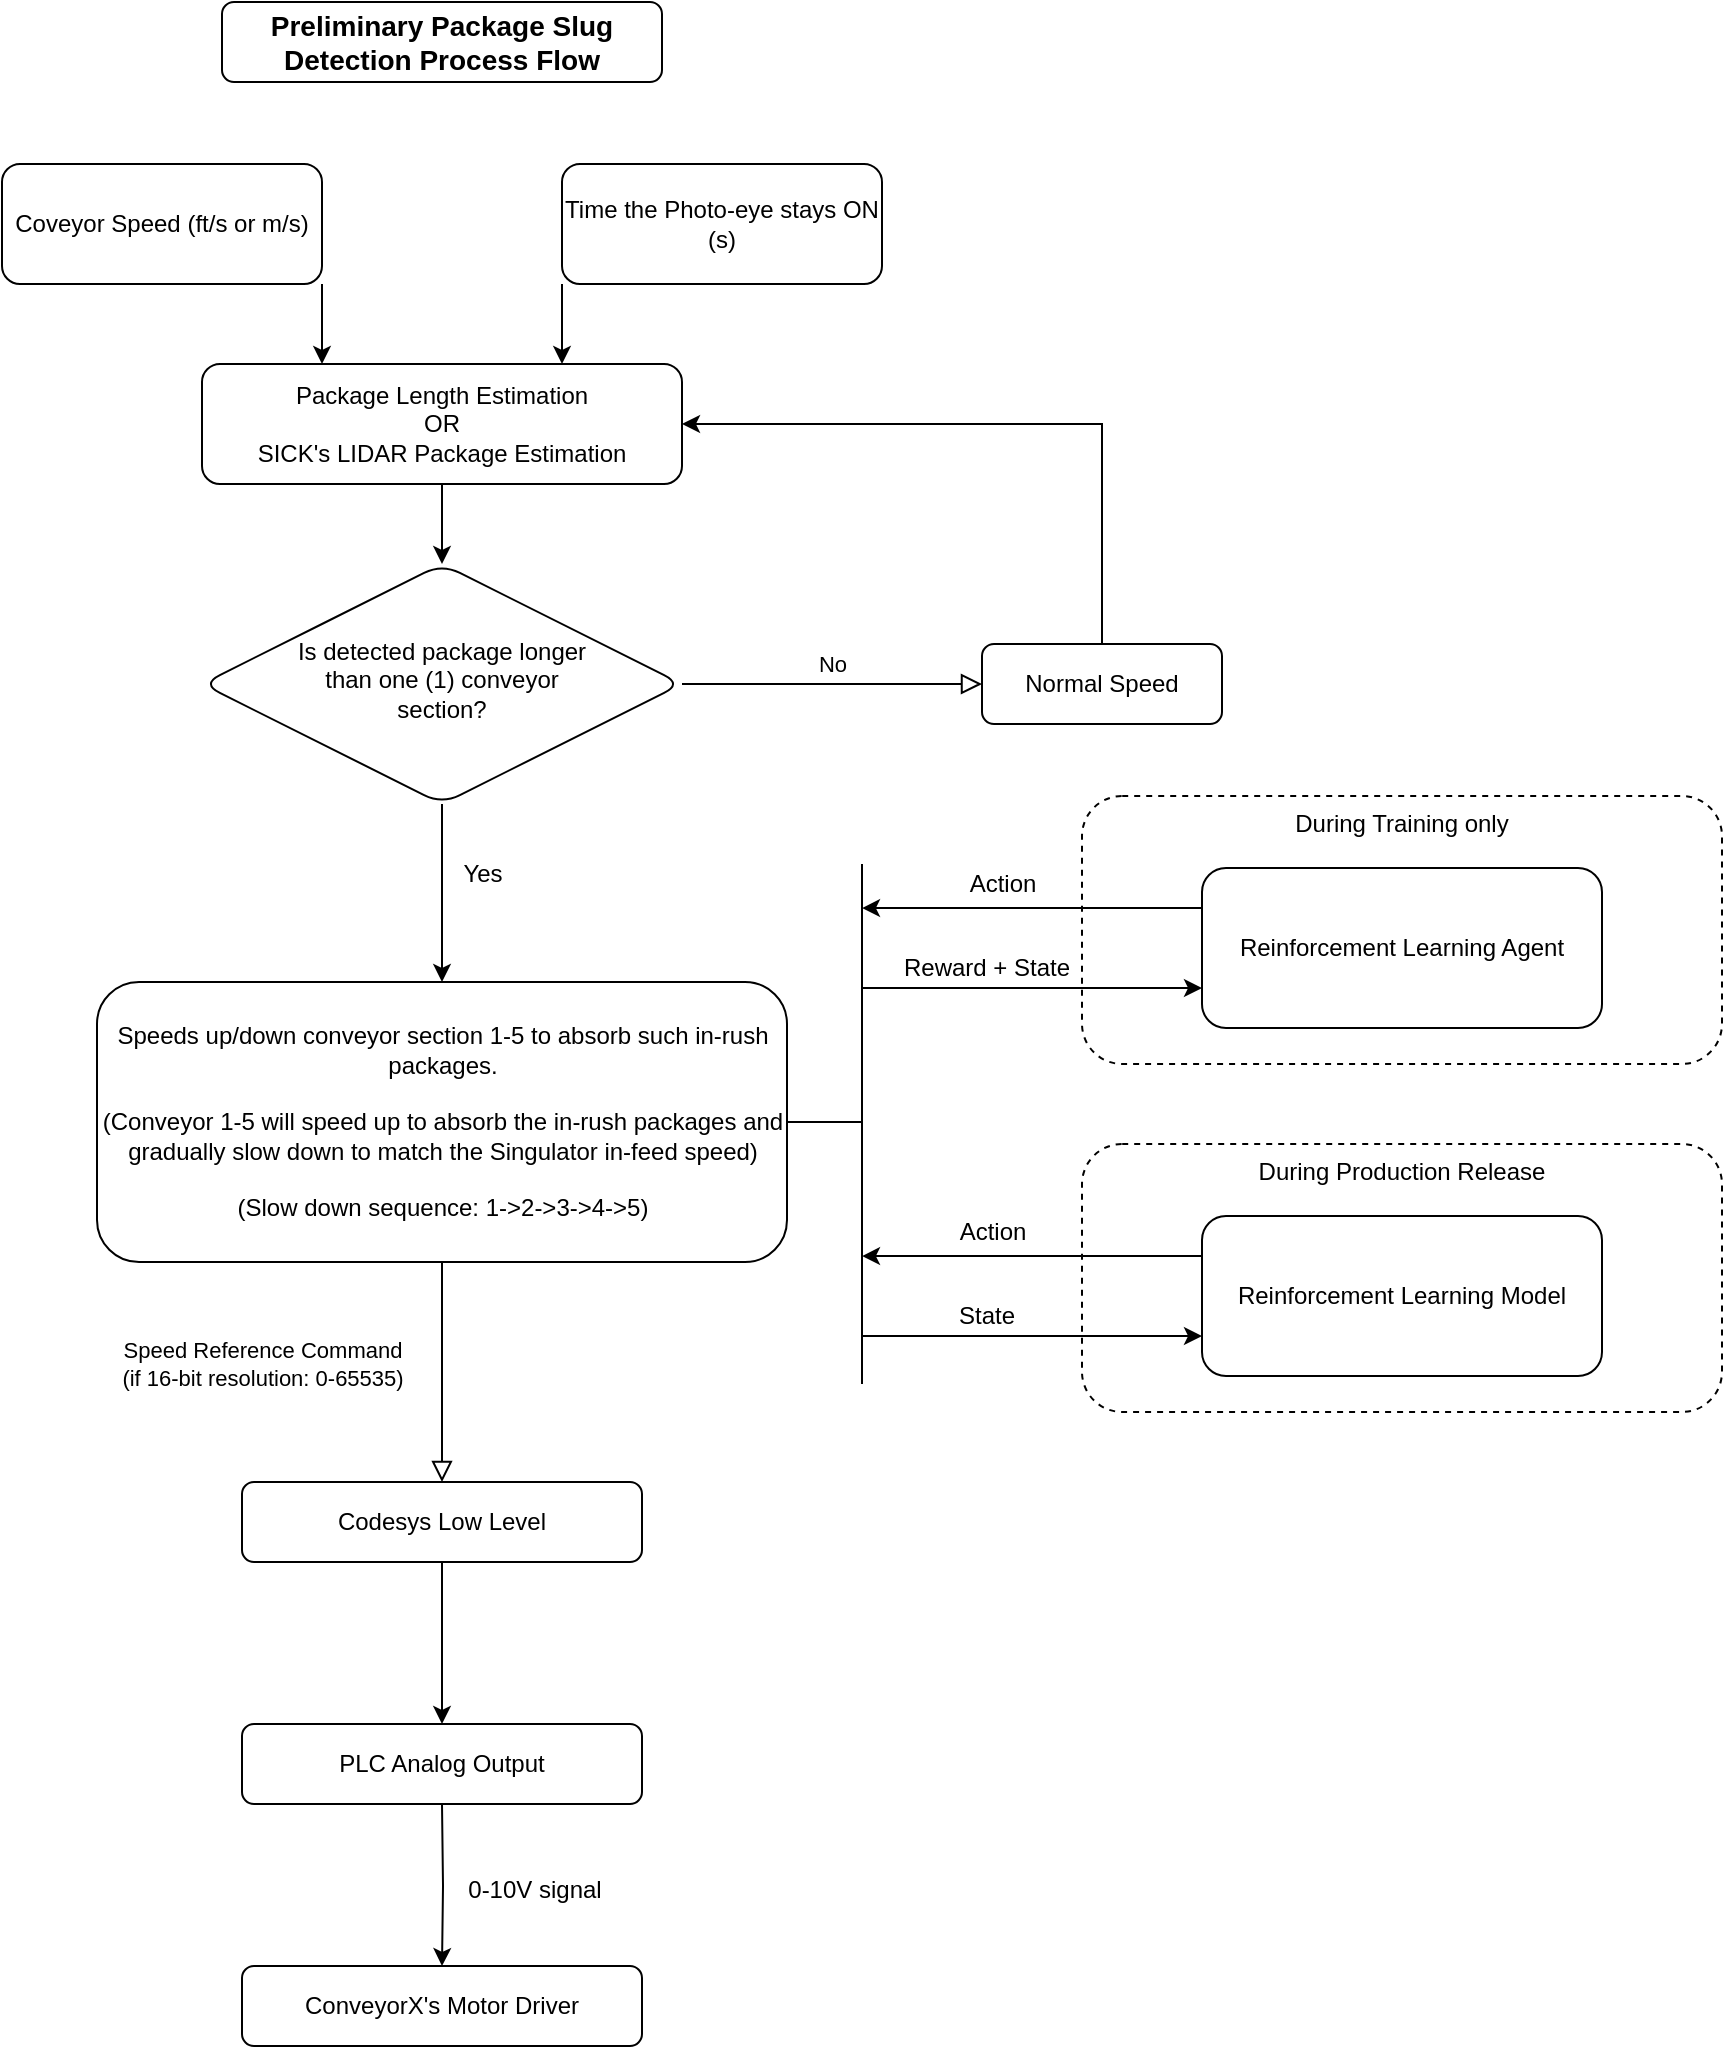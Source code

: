 <mxfile version="21.3.6" type="github">
  <diagram id="C5RBs43oDa-KdzZeNtuy" name="Page-1">
    <mxGraphModel dx="913" dy="492" grid="1" gridSize="10" guides="1" tooltips="1" connect="1" arrows="1" fold="1" page="1" pageScale="1" pageWidth="827" pageHeight="1169" math="0" shadow="0">
      <root>
        <mxCell id="WIyWlLk6GJQsqaUBKTNV-0" />
        <mxCell id="WIyWlLk6GJQsqaUBKTNV-1" parent="WIyWlLk6GJQsqaUBKTNV-0" />
        <mxCell id="IPmdnVgpw8FMhHxxdNhb-17" value="During Training only" style="rounded=1;whiteSpace=wrap;html=1;dashed=1;labelPosition=center;verticalLabelPosition=middle;align=center;verticalAlign=top;" vertex="1" parent="WIyWlLk6GJQsqaUBKTNV-1">
          <mxGeometry x="540" y="436" width="320" height="134" as="geometry" />
        </mxCell>
        <mxCell id="WIyWlLk6GJQsqaUBKTNV-3" value="&lt;b&gt;&lt;font style=&quot;font-size: 14px;&quot;&gt;Preliminary Package Slug Detection Process Flow&lt;/font&gt;&lt;/b&gt;" style="rounded=1;whiteSpace=wrap;html=1;fontSize=12;glass=0;strokeWidth=1;shadow=0;" parent="WIyWlLk6GJQsqaUBKTNV-1" vertex="1">
          <mxGeometry x="110" y="39" width="220" height="40" as="geometry" />
        </mxCell>
        <mxCell id="WIyWlLk6GJQsqaUBKTNV-5" value="No" style="edgeStyle=orthogonalEdgeStyle;rounded=0;html=1;jettySize=auto;orthogonalLoop=1;fontSize=11;endArrow=block;endFill=0;endSize=8;strokeWidth=1;shadow=0;labelBackgroundColor=none;" parent="WIyWlLk6GJQsqaUBKTNV-1" source="WIyWlLk6GJQsqaUBKTNV-6" target="WIyWlLk6GJQsqaUBKTNV-7" edge="1">
          <mxGeometry y="10" relative="1" as="geometry">
            <mxPoint as="offset" />
          </mxGeometry>
        </mxCell>
        <mxCell id="IPmdnVgpw8FMhHxxdNhb-10" style="edgeStyle=orthogonalEdgeStyle;rounded=0;orthogonalLoop=1;jettySize=auto;html=1;entryX=0.5;entryY=0;entryDx=0;entryDy=0;" edge="1" parent="WIyWlLk6GJQsqaUBKTNV-1" source="WIyWlLk6GJQsqaUBKTNV-6" target="IPmdnVgpw8FMhHxxdNhb-13">
          <mxGeometry relative="1" as="geometry">
            <mxPoint x="220" y="510" as="targetPoint" />
          </mxGeometry>
        </mxCell>
        <mxCell id="WIyWlLk6GJQsqaUBKTNV-6" value="&lt;blockquote&gt;Is detected package longer than one (1) conveyor section?&lt;/blockquote&gt;" style="rhombus;whiteSpace=wrap;html=1;shadow=0;fontFamily=Helvetica;fontSize=12;align=center;strokeWidth=1;spacing=6;spacingTop=-4;rounded=1;" parent="WIyWlLk6GJQsqaUBKTNV-1" vertex="1">
          <mxGeometry x="100" y="320" width="240" height="120" as="geometry" />
        </mxCell>
        <mxCell id="IPmdnVgpw8FMhHxxdNhb-12" style="edgeStyle=orthogonalEdgeStyle;rounded=0;orthogonalLoop=1;jettySize=auto;html=1;entryX=1;entryY=0.5;entryDx=0;entryDy=0;" edge="1" parent="WIyWlLk6GJQsqaUBKTNV-1" source="WIyWlLk6GJQsqaUBKTNV-7" target="IPmdnVgpw8FMhHxxdNhb-6">
          <mxGeometry relative="1" as="geometry">
            <Array as="points">
              <mxPoint x="550" y="250" />
            </Array>
          </mxGeometry>
        </mxCell>
        <mxCell id="WIyWlLk6GJQsqaUBKTNV-7" value="Normal Speed" style="rounded=1;whiteSpace=wrap;html=1;fontSize=12;glass=0;strokeWidth=1;shadow=0;" parent="WIyWlLk6GJQsqaUBKTNV-1" vertex="1">
          <mxGeometry x="490" y="360" width="120" height="40" as="geometry" />
        </mxCell>
        <mxCell id="WIyWlLk6GJQsqaUBKTNV-8" value="Speed Reference Command &lt;br&gt;(if 16-bit resolution: 0-65535)" style="rounded=0;html=1;jettySize=auto;orthogonalLoop=1;fontSize=11;endArrow=block;endFill=0;endSize=8;strokeWidth=1;shadow=0;labelBackgroundColor=none;edgeStyle=orthogonalEdgeStyle;entryX=0.5;entryY=0;entryDx=0;entryDy=0;exitX=0.5;exitY=1;exitDx=0;exitDy=0;" parent="WIyWlLk6GJQsqaUBKTNV-1" source="IPmdnVgpw8FMhHxxdNhb-13" target="WIyWlLk6GJQsqaUBKTNV-11" edge="1">
          <mxGeometry x="-0.073" y="-90" relative="1" as="geometry">
            <mxPoint as="offset" />
            <mxPoint x="220" y="610" as="sourcePoint" />
            <mxPoint x="220" y="680" as="targetPoint" />
          </mxGeometry>
        </mxCell>
        <mxCell id="IPmdnVgpw8FMhHxxdNhb-37" style="edgeStyle=orthogonalEdgeStyle;rounded=0;orthogonalLoop=1;jettySize=auto;html=1;" edge="1" parent="WIyWlLk6GJQsqaUBKTNV-1" source="WIyWlLk6GJQsqaUBKTNV-11" target="IPmdnVgpw8FMhHxxdNhb-36">
          <mxGeometry relative="1" as="geometry" />
        </mxCell>
        <mxCell id="WIyWlLk6GJQsqaUBKTNV-11" value="Codesys Low Level" style="rounded=1;whiteSpace=wrap;html=1;fontSize=12;glass=0;strokeWidth=1;shadow=0;" parent="WIyWlLk6GJQsqaUBKTNV-1" vertex="1">
          <mxGeometry x="120" y="779" width="200" height="40" as="geometry" />
        </mxCell>
        <mxCell id="IPmdnVgpw8FMhHxxdNhb-8" style="edgeStyle=orthogonalEdgeStyle;rounded=0;orthogonalLoop=1;jettySize=auto;html=1;exitX=1;exitY=1;exitDx=0;exitDy=0;entryX=0.25;entryY=0;entryDx=0;entryDy=0;" edge="1" parent="WIyWlLk6GJQsqaUBKTNV-1" source="IPmdnVgpw8FMhHxxdNhb-1" target="IPmdnVgpw8FMhHxxdNhb-6">
          <mxGeometry relative="1" as="geometry" />
        </mxCell>
        <mxCell id="IPmdnVgpw8FMhHxxdNhb-1" value="Coveyor Speed (ft/s or m/s)" style="rounded=1;whiteSpace=wrap;html=1;fontSize=12;glass=0;strokeWidth=1;shadow=0;" vertex="1" parent="WIyWlLk6GJQsqaUBKTNV-1">
          <mxGeometry y="120" width="160" height="60" as="geometry" />
        </mxCell>
        <mxCell id="IPmdnVgpw8FMhHxxdNhb-7" style="edgeStyle=orthogonalEdgeStyle;rounded=0;orthogonalLoop=1;jettySize=auto;html=1;exitX=0;exitY=1;exitDx=0;exitDy=0;entryX=0.75;entryY=0;entryDx=0;entryDy=0;" edge="1" parent="WIyWlLk6GJQsqaUBKTNV-1" source="IPmdnVgpw8FMhHxxdNhb-2" target="IPmdnVgpw8FMhHxxdNhb-6">
          <mxGeometry relative="1" as="geometry" />
        </mxCell>
        <mxCell id="IPmdnVgpw8FMhHxxdNhb-2" value="Time the Photo-eye stays ON&lt;br&gt;(s)" style="rounded=1;whiteSpace=wrap;html=1;fontSize=12;glass=0;strokeWidth=1;shadow=0;" vertex="1" parent="WIyWlLk6GJQsqaUBKTNV-1">
          <mxGeometry x="280" y="120" width="160" height="60" as="geometry" />
        </mxCell>
        <mxCell id="IPmdnVgpw8FMhHxxdNhb-9" style="edgeStyle=orthogonalEdgeStyle;rounded=0;orthogonalLoop=1;jettySize=auto;html=1;exitX=0.5;exitY=1;exitDx=0;exitDy=0;" edge="1" parent="WIyWlLk6GJQsqaUBKTNV-1" source="IPmdnVgpw8FMhHxxdNhb-6" target="WIyWlLk6GJQsqaUBKTNV-6">
          <mxGeometry relative="1" as="geometry" />
        </mxCell>
        <mxCell id="IPmdnVgpw8FMhHxxdNhb-6" value="Package Length Estimation&lt;br&gt;OR&lt;br&gt;SICK&#39;s LIDAR Package Estimation" style="rounded=1;whiteSpace=wrap;html=1;fontSize=12;glass=0;strokeWidth=1;shadow=0;" vertex="1" parent="WIyWlLk6GJQsqaUBKTNV-1">
          <mxGeometry x="100" y="220" width="240" height="60" as="geometry" />
        </mxCell>
        <mxCell id="IPmdnVgpw8FMhHxxdNhb-11" value="Yes" style="text;html=1;align=center;verticalAlign=middle;resizable=0;points=[];autosize=1;strokeColor=none;fillColor=none;" vertex="1" parent="WIyWlLk6GJQsqaUBKTNV-1">
          <mxGeometry x="220" y="460" width="40" height="30" as="geometry" />
        </mxCell>
        <mxCell id="IPmdnVgpw8FMhHxxdNhb-13" value="Speeds up/down conveyor section 1-5 to absorb such in-rush packages.&lt;br&gt;&lt;br&gt;&lt;div&gt;(Conveyor 1-5 will speed up to absorb the in-rush packages and gradually slow down to match the Singulator in-feed speed)&lt;/div&gt;&lt;div&gt;&lt;br&gt;&lt;/div&gt;&lt;div&gt;(Slow down sequence: 1-&amp;gt;2-&amp;gt;3-&amp;gt;4-&amp;gt;5)&lt;br&gt;&lt;/div&gt;" style="rounded=1;whiteSpace=wrap;html=1;fontSize=12;glass=0;strokeWidth=1;shadow=0;" vertex="1" parent="WIyWlLk6GJQsqaUBKTNV-1">
          <mxGeometry x="47.5" y="529" width="345" height="140" as="geometry" />
        </mxCell>
        <mxCell id="IPmdnVgpw8FMhHxxdNhb-18" style="edgeStyle=orthogonalEdgeStyle;rounded=0;orthogonalLoop=1;jettySize=auto;html=1;exitX=0;exitY=0.25;exitDx=0;exitDy=0;" edge="1" parent="WIyWlLk6GJQsqaUBKTNV-1" source="IPmdnVgpw8FMhHxxdNhb-15">
          <mxGeometry relative="1" as="geometry">
            <mxPoint x="430" y="492.053" as="targetPoint" />
          </mxGeometry>
        </mxCell>
        <mxCell id="IPmdnVgpw8FMhHxxdNhb-20" style="edgeStyle=orthogonalEdgeStyle;rounded=0;orthogonalLoop=1;jettySize=auto;html=1;exitX=0;exitY=0.75;exitDx=0;exitDy=0;startArrow=classic;startFill=1;endArrow=none;endFill=0;" edge="1" parent="WIyWlLk6GJQsqaUBKTNV-1" source="IPmdnVgpw8FMhHxxdNhb-15">
          <mxGeometry relative="1" as="geometry">
            <mxPoint x="430" y="532.053" as="targetPoint" />
          </mxGeometry>
        </mxCell>
        <mxCell id="IPmdnVgpw8FMhHxxdNhb-15" value="Reinforcement Learning Agent" style="rounded=1;whiteSpace=wrap;html=1;fontSize=12;glass=0;strokeWidth=1;shadow=0;" vertex="1" parent="WIyWlLk6GJQsqaUBKTNV-1">
          <mxGeometry x="600" y="472" width="200" height="80" as="geometry" />
        </mxCell>
        <mxCell id="IPmdnVgpw8FMhHxxdNhb-19" value="&lt;div&gt;Action&lt;/div&gt;" style="text;html=1;align=center;verticalAlign=middle;resizable=0;points=[];autosize=1;strokeColor=none;fillColor=none;" vertex="1" parent="WIyWlLk6GJQsqaUBKTNV-1">
          <mxGeometry x="470" y="465" width="60" height="30" as="geometry" />
        </mxCell>
        <mxCell id="IPmdnVgpw8FMhHxxdNhb-21" value="Reward + State" style="text;html=1;align=center;verticalAlign=middle;resizable=0;points=[];autosize=1;strokeColor=none;fillColor=none;" vertex="1" parent="WIyWlLk6GJQsqaUBKTNV-1">
          <mxGeometry x="437" y="507" width="110" height="30" as="geometry" />
        </mxCell>
        <mxCell id="IPmdnVgpw8FMhHxxdNhb-28" value="During Production Release" style="rounded=1;whiteSpace=wrap;html=1;dashed=1;labelPosition=center;verticalLabelPosition=middle;align=center;verticalAlign=top;" vertex="1" parent="WIyWlLk6GJQsqaUBKTNV-1">
          <mxGeometry x="540" y="610" width="320" height="134" as="geometry" />
        </mxCell>
        <mxCell id="IPmdnVgpw8FMhHxxdNhb-29" style="edgeStyle=orthogonalEdgeStyle;rounded=0;orthogonalLoop=1;jettySize=auto;html=1;exitX=0;exitY=0.25;exitDx=0;exitDy=0;" edge="1" parent="WIyWlLk6GJQsqaUBKTNV-1" source="IPmdnVgpw8FMhHxxdNhb-31">
          <mxGeometry relative="1" as="geometry">
            <mxPoint x="430" y="666.053" as="targetPoint" />
          </mxGeometry>
        </mxCell>
        <mxCell id="IPmdnVgpw8FMhHxxdNhb-30" style="edgeStyle=orthogonalEdgeStyle;rounded=0;orthogonalLoop=1;jettySize=auto;html=1;exitX=0;exitY=0.75;exitDx=0;exitDy=0;startArrow=classic;startFill=1;endArrow=none;endFill=0;" edge="1" parent="WIyWlLk6GJQsqaUBKTNV-1" source="IPmdnVgpw8FMhHxxdNhb-31">
          <mxGeometry relative="1" as="geometry">
            <mxPoint x="430" y="706.053" as="targetPoint" />
          </mxGeometry>
        </mxCell>
        <mxCell id="IPmdnVgpw8FMhHxxdNhb-31" value="Reinforcement Learning Model" style="rounded=1;whiteSpace=wrap;html=1;fontSize=12;glass=0;strokeWidth=1;shadow=0;" vertex="1" parent="WIyWlLk6GJQsqaUBKTNV-1">
          <mxGeometry x="600" y="646" width="200" height="80" as="geometry" />
        </mxCell>
        <mxCell id="IPmdnVgpw8FMhHxxdNhb-32" value="&lt;div&gt;Action&lt;/div&gt;" style="text;html=1;align=center;verticalAlign=middle;resizable=0;points=[];autosize=1;strokeColor=none;fillColor=none;" vertex="1" parent="WIyWlLk6GJQsqaUBKTNV-1">
          <mxGeometry x="465" y="639" width="60" height="30" as="geometry" />
        </mxCell>
        <mxCell id="IPmdnVgpw8FMhHxxdNhb-33" value="State" style="text;html=1;align=center;verticalAlign=middle;resizable=0;points=[];autosize=1;strokeColor=none;fillColor=none;" vertex="1" parent="WIyWlLk6GJQsqaUBKTNV-1">
          <mxGeometry x="467" y="681" width="50" height="30" as="geometry" />
        </mxCell>
        <mxCell id="IPmdnVgpw8FMhHxxdNhb-34" value="" style="endArrow=none;html=1;rounded=0;" edge="1" parent="WIyWlLk6GJQsqaUBKTNV-1">
          <mxGeometry width="50" height="50" relative="1" as="geometry">
            <mxPoint x="430" y="730" as="sourcePoint" />
            <mxPoint x="430" y="470" as="targetPoint" />
          </mxGeometry>
        </mxCell>
        <mxCell id="IPmdnVgpw8FMhHxxdNhb-35" value="" style="endArrow=none;html=1;rounded=0;exitX=1;exitY=0.5;exitDx=0;exitDy=0;" edge="1" parent="WIyWlLk6GJQsqaUBKTNV-1" source="IPmdnVgpw8FMhHxxdNhb-13">
          <mxGeometry width="50" height="50" relative="1" as="geometry">
            <mxPoint x="410" y="610" as="sourcePoint" />
            <mxPoint x="430" y="599" as="targetPoint" />
          </mxGeometry>
        </mxCell>
        <mxCell id="IPmdnVgpw8FMhHxxdNhb-36" value="PLC Analog Output" style="rounded=1;whiteSpace=wrap;html=1;fontSize=12;glass=0;strokeWidth=1;shadow=0;" vertex="1" parent="WIyWlLk6GJQsqaUBKTNV-1">
          <mxGeometry x="120" y="900" width="200" height="40" as="geometry" />
        </mxCell>
        <mxCell id="IPmdnVgpw8FMhHxxdNhb-38" style="edgeStyle=orthogonalEdgeStyle;rounded=0;orthogonalLoop=1;jettySize=auto;html=1;" edge="1" parent="WIyWlLk6GJQsqaUBKTNV-1" target="IPmdnVgpw8FMhHxxdNhb-39">
          <mxGeometry relative="1" as="geometry">
            <mxPoint x="220" y="940" as="sourcePoint" />
          </mxGeometry>
        </mxCell>
        <mxCell id="IPmdnVgpw8FMhHxxdNhb-39" value="ConveyorX&#39;s Motor Driver" style="rounded=1;whiteSpace=wrap;html=1;fontSize=12;glass=0;strokeWidth=1;shadow=0;" vertex="1" parent="WIyWlLk6GJQsqaUBKTNV-1">
          <mxGeometry x="120" y="1021" width="200" height="40" as="geometry" />
        </mxCell>
        <mxCell id="IPmdnVgpw8FMhHxxdNhb-40" value="0-10V signal" style="text;html=1;align=center;verticalAlign=middle;resizable=0;points=[];autosize=1;strokeColor=none;fillColor=none;" vertex="1" parent="WIyWlLk6GJQsqaUBKTNV-1">
          <mxGeometry x="221" y="968" width="90" height="30" as="geometry" />
        </mxCell>
      </root>
    </mxGraphModel>
  </diagram>
</mxfile>
